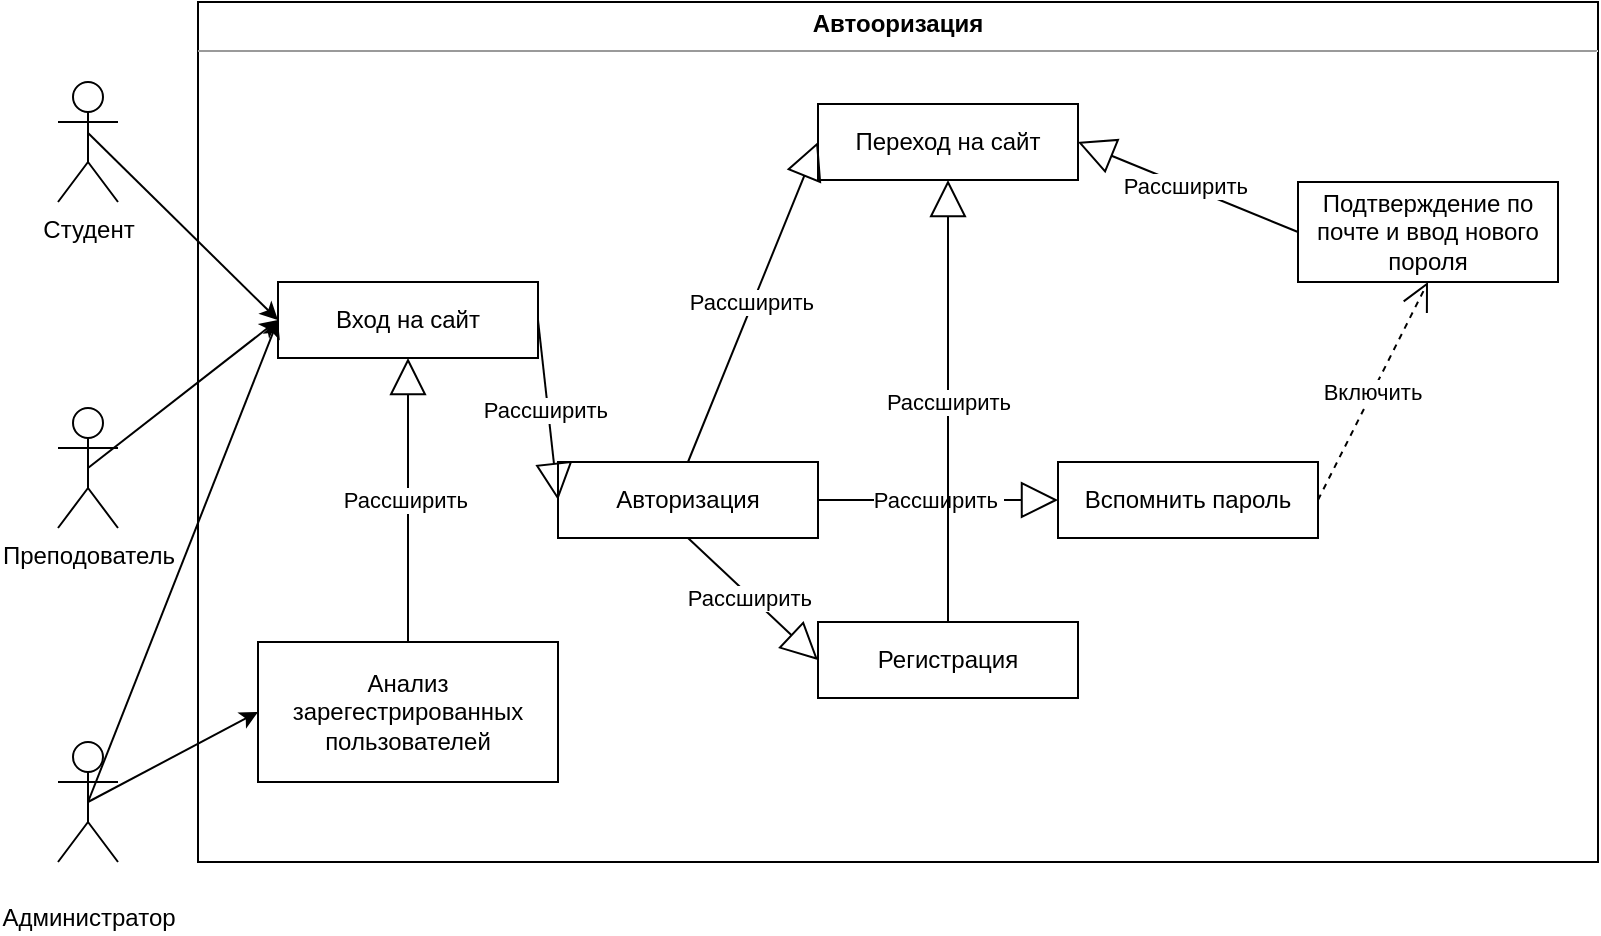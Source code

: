 <mxfile version="22.1.21" type="github">
  <diagram name="Page-1" id="e7e014a7-5840-1c2e-5031-d8a46d1fe8dd">
    <mxGraphModel dx="956" dy="529" grid="1" gridSize="10" guides="1" tooltips="1" connect="1" arrows="1" fold="1" page="1" pageScale="1" pageWidth="1169" pageHeight="826" background="none" math="0" shadow="0">
      <root>
        <mxCell id="0" />
        <mxCell id="1" parent="0" />
        <mxCell id="au0XGn49WtIi-f6O5BRh-41" value="&lt;br&gt;Администратор" style="shape=umlActor;verticalLabelPosition=bottom;verticalAlign=top;html=1;" vertex="1" parent="1">
          <mxGeometry x="140" y="550" width="30" height="60" as="geometry" />
        </mxCell>
        <mxCell id="au0XGn49WtIi-f6O5BRh-42" value="&lt;p style=&quot;margin:0px;margin-top:4px;text-align:center;&quot;&gt;&lt;b&gt;Автооризация&lt;/b&gt;&lt;/p&gt;&lt;hr size=&quot;1&quot;&gt;&lt;div style=&quot;height:2px;&quot;&gt;&lt;/div&gt;" style="verticalAlign=top;align=left;overflow=fill;fontSize=12;fontFamily=Helvetica;html=1;whiteSpace=wrap;" vertex="1" parent="1">
          <mxGeometry x="210" y="180" width="700" height="430" as="geometry" />
        </mxCell>
        <mxCell id="au0XGn49WtIi-f6O5BRh-43" value="Студент" style="shape=umlActor;verticalLabelPosition=bottom;verticalAlign=top;html=1;" vertex="1" parent="1">
          <mxGeometry x="140" y="220" width="30" height="60" as="geometry" />
        </mxCell>
        <mxCell id="au0XGn49WtIi-f6O5BRh-47" value="Преподователь" style="shape=umlActor;verticalLabelPosition=bottom;verticalAlign=top;html=1;" vertex="1" parent="1">
          <mxGeometry x="140" y="383" width="30" height="60" as="geometry" />
        </mxCell>
        <mxCell id="au0XGn49WtIi-f6O5BRh-55" value="Анализ зарегестрированных пользователей" style="html=1;whiteSpace=wrap;" vertex="1" parent="1">
          <mxGeometry x="240" y="500" width="150" height="70" as="geometry" />
        </mxCell>
        <mxCell id="au0XGn49WtIi-f6O5BRh-56" value="Вход на сайт" style="html=1;whiteSpace=wrap;" vertex="1" parent="1">
          <mxGeometry x="250" y="320" width="130" height="38" as="geometry" />
        </mxCell>
        <mxCell id="au0XGn49WtIi-f6O5BRh-57" value="" style="endArrow=classic;html=1;rounded=0;exitX=0.501;exitY=0.425;exitDx=0;exitDy=0;exitPerimeter=0;entryX=0;entryY=0.5;entryDx=0;entryDy=0;" edge="1" parent="1" source="au0XGn49WtIi-f6O5BRh-43" target="au0XGn49WtIi-f6O5BRh-56">
          <mxGeometry width="50" height="50" relative="1" as="geometry">
            <mxPoint x="440" y="450" as="sourcePoint" />
            <mxPoint x="490" y="400" as="targetPoint" />
          </mxGeometry>
        </mxCell>
        <mxCell id="au0XGn49WtIi-f6O5BRh-58" value="" style="endArrow=classic;html=1;rounded=0;exitX=0.5;exitY=0.5;exitDx=0;exitDy=0;exitPerimeter=0;entryX=0;entryY=0.5;entryDx=0;entryDy=0;" edge="1" parent="1" source="au0XGn49WtIi-f6O5BRh-47" target="au0XGn49WtIi-f6O5BRh-56">
          <mxGeometry width="50" height="50" relative="1" as="geometry">
            <mxPoint x="440" y="450" as="sourcePoint" />
            <mxPoint x="490" y="400" as="targetPoint" />
          </mxGeometry>
        </mxCell>
        <mxCell id="au0XGn49WtIi-f6O5BRh-60" value="" style="endArrow=classic;html=1;rounded=0;exitX=0.5;exitY=0.5;exitDx=0;exitDy=0;exitPerimeter=0;entryX=0;entryY=0.5;entryDx=0;entryDy=0;" edge="1" parent="1" source="au0XGn49WtIi-f6O5BRh-41" target="au0XGn49WtIi-f6O5BRh-55">
          <mxGeometry width="50" height="50" relative="1" as="geometry">
            <mxPoint x="440" y="450" as="sourcePoint" />
            <mxPoint x="490" y="400" as="targetPoint" />
          </mxGeometry>
        </mxCell>
        <mxCell id="au0XGn49WtIi-f6O5BRh-62" value="Переход на сайт" style="html=1;whiteSpace=wrap;" vertex="1" parent="1">
          <mxGeometry x="520" y="231" width="130" height="38" as="geometry" />
        </mxCell>
        <mxCell id="au0XGn49WtIi-f6O5BRh-63" value="Авторизация" style="html=1;whiteSpace=wrap;" vertex="1" parent="1">
          <mxGeometry x="390" y="410" width="130" height="38" as="geometry" />
        </mxCell>
        <mxCell id="au0XGn49WtIi-f6O5BRh-64" value="Вспомнить пароль" style="html=1;whiteSpace=wrap;" vertex="1" parent="1">
          <mxGeometry x="640" y="410" width="130" height="38" as="geometry" />
        </mxCell>
        <mxCell id="au0XGn49WtIi-f6O5BRh-65" value="Регистрация" style="html=1;whiteSpace=wrap;" vertex="1" parent="1">
          <mxGeometry x="520" y="490" width="130" height="38" as="geometry" />
        </mxCell>
        <mxCell id="au0XGn49WtIi-f6O5BRh-74" value="Подтверждение по почте и ввод нового пороля" style="html=1;whiteSpace=wrap;" vertex="1" parent="1">
          <mxGeometry x="760" y="270" width="130" height="50" as="geometry" />
        </mxCell>
        <mxCell id="au0XGn49WtIi-f6O5BRh-79" value="Рассширить&amp;nbsp;" style="endArrow=block;endSize=16;endFill=0;html=1;rounded=0;exitX=1;exitY=0.5;exitDx=0;exitDy=0;entryX=0;entryY=0.5;entryDx=0;entryDy=0;" edge="1" parent="1" source="au0XGn49WtIi-f6O5BRh-56" target="au0XGn49WtIi-f6O5BRh-63">
          <mxGeometry width="160" relative="1" as="geometry">
            <mxPoint x="500" y="350" as="sourcePoint" />
            <mxPoint x="660" y="350" as="targetPoint" />
          </mxGeometry>
        </mxCell>
        <mxCell id="au0XGn49WtIi-f6O5BRh-83" value="Рассширить&amp;nbsp;" style="endArrow=block;endSize=16;endFill=0;html=1;rounded=0;exitX=1;exitY=0.5;exitDx=0;exitDy=0;entryX=0;entryY=0.5;entryDx=0;entryDy=0;" edge="1" parent="1" source="au0XGn49WtIi-f6O5BRh-63" target="au0XGn49WtIi-f6O5BRh-64">
          <mxGeometry width="160" relative="1" as="geometry">
            <mxPoint x="390" y="349" as="sourcePoint" />
            <mxPoint x="400" y="439" as="targetPoint" />
          </mxGeometry>
        </mxCell>
        <mxCell id="au0XGn49WtIi-f6O5BRh-84" value="Включить" style="endArrow=open;endSize=12;dashed=1;html=1;rounded=0;exitX=1;exitY=0.5;exitDx=0;exitDy=0;entryX=0.5;entryY=1;entryDx=0;entryDy=0;" edge="1" parent="1" source="au0XGn49WtIi-f6O5BRh-64" target="au0XGn49WtIi-f6O5BRh-74">
          <mxGeometry width="160" relative="1" as="geometry">
            <mxPoint x="325" y="510" as="sourcePoint" />
            <mxPoint x="325" y="370" as="targetPoint" />
          </mxGeometry>
        </mxCell>
        <mxCell id="au0XGn49WtIi-f6O5BRh-86" value="Рассширить&amp;nbsp;" style="endArrow=block;endSize=16;endFill=0;html=1;rounded=0;exitX=0;exitY=0.5;exitDx=0;exitDy=0;entryX=1;entryY=0.5;entryDx=0;entryDy=0;" edge="1" parent="1" source="au0XGn49WtIi-f6O5BRh-74" target="au0XGn49WtIi-f6O5BRh-62">
          <mxGeometry width="160" relative="1" as="geometry">
            <mxPoint x="530" y="439" as="sourcePoint" />
            <mxPoint x="650" y="439" as="targetPoint" />
          </mxGeometry>
        </mxCell>
        <mxCell id="au0XGn49WtIi-f6O5BRh-87" value="Рассширить&amp;nbsp;" style="endArrow=block;endSize=16;endFill=0;html=1;rounded=0;exitX=0.5;exitY=0;exitDx=0;exitDy=0;entryX=0;entryY=0.5;entryDx=0;entryDy=0;" edge="1" parent="1" source="au0XGn49WtIi-f6O5BRh-63" target="au0XGn49WtIi-f6O5BRh-62">
          <mxGeometry width="160" relative="1" as="geometry">
            <mxPoint x="500" y="490" as="sourcePoint" />
            <mxPoint x="660" y="490" as="targetPoint" />
          </mxGeometry>
        </mxCell>
        <mxCell id="au0XGn49WtIi-f6O5BRh-88" value="Рассширить&amp;nbsp;" style="endArrow=block;endSize=16;endFill=0;html=1;rounded=0;exitX=0.5;exitY=1;exitDx=0;exitDy=0;entryX=0;entryY=0.5;entryDx=0;entryDy=0;" edge="1" parent="1" source="au0XGn49WtIi-f6O5BRh-63" target="au0XGn49WtIi-f6O5BRh-65">
          <mxGeometry width="160" relative="1" as="geometry">
            <mxPoint x="465" y="420" as="sourcePoint" />
            <mxPoint x="530" y="349" as="targetPoint" />
          </mxGeometry>
        </mxCell>
        <mxCell id="au0XGn49WtIi-f6O5BRh-89" value="Рассширить" style="endArrow=block;endSize=16;endFill=0;html=1;rounded=0;entryX=0.5;entryY=1;entryDx=0;entryDy=0;exitX=0.5;exitY=0;exitDx=0;exitDy=0;" edge="1" parent="1" source="au0XGn49WtIi-f6O5BRh-65" target="au0XGn49WtIi-f6O5BRh-62">
          <mxGeometry width="160" relative="1" as="geometry">
            <mxPoint x="500" y="490" as="sourcePoint" />
            <mxPoint x="660" y="490" as="targetPoint" />
          </mxGeometry>
        </mxCell>
        <mxCell id="au0XGn49WtIi-f6O5BRh-91" value="Рассширить&amp;nbsp;" style="endArrow=block;endSize=16;endFill=0;html=1;rounded=0;exitX=0.5;exitY=0;exitDx=0;exitDy=0;entryX=0.5;entryY=1;entryDx=0;entryDy=0;" edge="1" parent="1" source="au0XGn49WtIi-f6O5BRh-55" target="au0XGn49WtIi-f6O5BRh-56">
          <mxGeometry width="160" relative="1" as="geometry">
            <mxPoint x="500" y="490" as="sourcePoint" />
            <mxPoint x="660" y="490" as="targetPoint" />
          </mxGeometry>
        </mxCell>
        <mxCell id="au0XGn49WtIi-f6O5BRh-92" value="" style="endArrow=classic;html=1;rounded=0;exitX=0.5;exitY=0.5;exitDx=0;exitDy=0;exitPerimeter=0;entryX=0;entryY=0.5;entryDx=0;entryDy=0;" edge="1" parent="1" source="au0XGn49WtIi-f6O5BRh-41" target="au0XGn49WtIi-f6O5BRh-56">
          <mxGeometry width="50" height="50" relative="1" as="geometry">
            <mxPoint x="165" y="590" as="sourcePoint" />
            <mxPoint x="250" y="545" as="targetPoint" />
          </mxGeometry>
        </mxCell>
      </root>
    </mxGraphModel>
  </diagram>
</mxfile>
